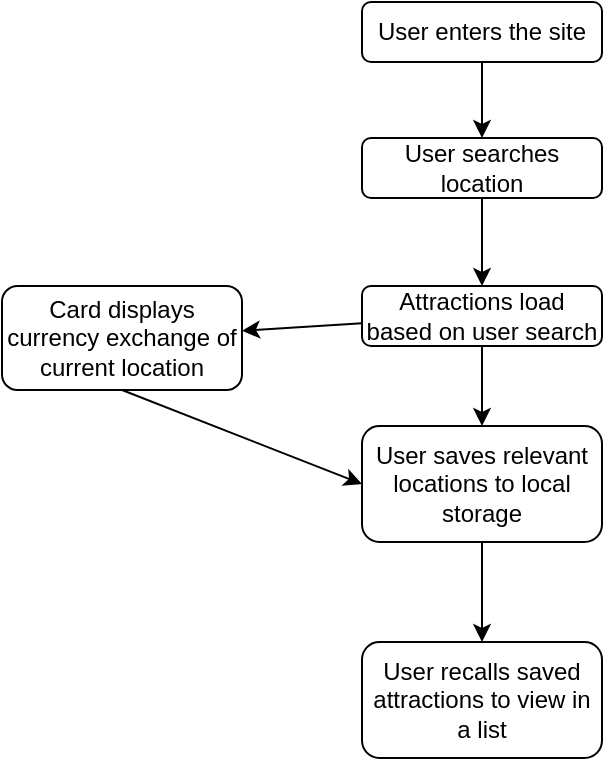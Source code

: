 <mxfile>
    <diagram id="ph0FHb1aWcaWzdZ8ZuYZ" name="Page-1">
        <mxGraphModel dx="1171" dy="551" grid="1" gridSize="10" guides="1" tooltips="1" connect="1" arrows="1" fold="1" page="1" pageScale="1" pageWidth="850" pageHeight="1100" math="0" shadow="0">
            <root>
                <mxCell id="0"/>
                <mxCell id="1" parent="0"/>
                <mxCell id="5" value="" style="edgeStyle=none;html=1;" edge="1" parent="1" source="2" target="4">
                    <mxGeometry relative="1" as="geometry"/>
                </mxCell>
                <mxCell id="2" value="User enters the site" style="rounded=1;whiteSpace=wrap;html=1;" vertex="1" parent="1">
                    <mxGeometry x="360" y="20" width="120" height="30" as="geometry"/>
                </mxCell>
                <mxCell id="7" value="" style="edgeStyle=none;html=1;" edge="1" parent="1" source="4" target="6">
                    <mxGeometry relative="1" as="geometry"/>
                </mxCell>
                <mxCell id="4" value="User searches location" style="rounded=1;whiteSpace=wrap;html=1;" vertex="1" parent="1">
                    <mxGeometry x="360" y="88" width="120" height="30" as="geometry"/>
                </mxCell>
                <mxCell id="9" value="" style="edgeStyle=none;html=1;" edge="1" parent="1" source="6" target="8">
                    <mxGeometry relative="1" as="geometry"/>
                </mxCell>
                <mxCell id="11" value="" style="edgeStyle=none;html=1;" edge="1" parent="1" source="6" target="10">
                    <mxGeometry relative="1" as="geometry"/>
                </mxCell>
                <mxCell id="6" value="Attractions load based on user search" style="rounded=1;whiteSpace=wrap;html=1;" vertex="1" parent="1">
                    <mxGeometry x="360" y="162" width="120" height="30" as="geometry"/>
                </mxCell>
                <mxCell id="12" style="edgeStyle=none;html=1;exitX=0.5;exitY=1;exitDx=0;exitDy=0;entryX=0;entryY=0.5;entryDx=0;entryDy=0;" edge="1" parent="1" source="8" target="10">
                    <mxGeometry relative="1" as="geometry"/>
                </mxCell>
                <mxCell id="8" value="Card displays currency exchange of current location" style="rounded=1;whiteSpace=wrap;html=1;" vertex="1" parent="1">
                    <mxGeometry x="180" y="162" width="120" height="52" as="geometry"/>
                </mxCell>
                <mxCell id="14" style="edgeStyle=none;html=1;exitX=0.5;exitY=1;exitDx=0;exitDy=0;entryX=0.5;entryY=0;entryDx=0;entryDy=0;" edge="1" parent="1" source="10" target="13">
                    <mxGeometry relative="1" as="geometry">
                        <mxPoint x="420" y="310" as="targetPoint"/>
                    </mxGeometry>
                </mxCell>
                <mxCell id="10" value="User saves relevant locations to local storage" style="rounded=1;whiteSpace=wrap;html=1;" vertex="1" parent="1">
                    <mxGeometry x="360" y="232" width="120" height="58" as="geometry"/>
                </mxCell>
                <mxCell id="13" value="User recalls saved attractions to view in a list" style="rounded=1;whiteSpace=wrap;html=1;" vertex="1" parent="1">
                    <mxGeometry x="360" y="340" width="120" height="58" as="geometry"/>
                </mxCell>
            </root>
        </mxGraphModel>
    </diagram>
</mxfile>